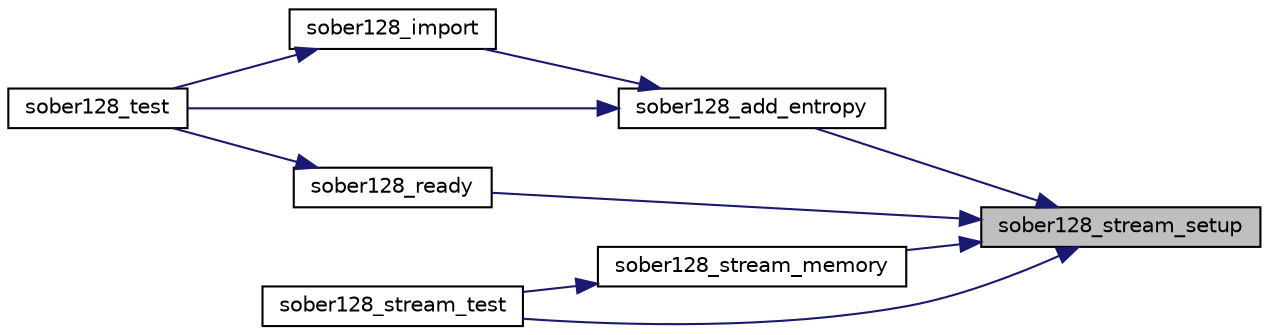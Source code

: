 digraph "sober128_stream_setup"
{
 // LATEX_PDF_SIZE
  edge [fontname="Helvetica",fontsize="10",labelfontname="Helvetica",labelfontsize="10"];
  node [fontname="Helvetica",fontsize="10",shape=record];
  rankdir="RL";
  Node127 [label="sober128_stream_setup",height=0.2,width=0.4,color="black", fillcolor="grey75", style="filled", fontcolor="black",tooltip="Initialize an Sober128 context (only the key)"];
  Node127 -> Node128 [dir="back",color="midnightblue",fontsize="10",style="solid"];
  Node128 [label="sober128_add_entropy",height=0.2,width=0.4,color="black", fillcolor="white", style="filled",URL="$sober128_8c.html#a477d801a7eb2e66db6c4c3d7f2db3827",tooltip="Add entropy to the PRNG state."];
  Node128 -> Node129 [dir="back",color="midnightblue",fontsize="10",style="solid"];
  Node129 [label="sober128_import",height=0.2,width=0.4,color="black", fillcolor="white", style="filled",URL="$sober128_8c.html#abd0bdcc3d2a0436f74ab10b0c68fcbca",tooltip="Import a PRNG state."];
  Node129 -> Node130 [dir="back",color="midnightblue",fontsize="10",style="solid"];
  Node130 [label="sober128_test",height=0.2,width=0.4,color="black", fillcolor="white", style="filled",URL="$sober128_8c.html#ae89334392b56e0cb75d493a5bdba60b7",tooltip="PRNG self-test."];
  Node128 -> Node130 [dir="back",color="midnightblue",fontsize="10",style="solid"];
  Node127 -> Node131 [dir="back",color="midnightblue",fontsize="10",style="solid"];
  Node131 [label="sober128_ready",height=0.2,width=0.4,color="black", fillcolor="white", style="filled",URL="$sober128_8c.html#a61687a8a822a53f6bc48a79b40f48e04",tooltip="Make the PRNG ready to read from."];
  Node131 -> Node130 [dir="back",color="midnightblue",fontsize="10",style="solid"];
  Node127 -> Node132 [dir="back",color="midnightblue",fontsize="10",style="solid"];
  Node132 [label="sober128_stream_memory",height=0.2,width=0.4,color="black", fillcolor="white", style="filled",URL="$sober128__stream__memory_8c.html#a81dcb5a025f5672c4866d6d7cc906910",tooltip="Encrypt (or decrypt) bytes of ciphertext (or plaintext) with SOBER128."];
  Node132 -> Node133 [dir="back",color="midnightblue",fontsize="10",style="solid"];
  Node133 [label="sober128_stream_test",height=0.2,width=0.4,color="black", fillcolor="white", style="filled",URL="$sober128__test_8c.html#a8e3db22bfcfb2f1aab3756833983d15b",tooltip=" "];
  Node127 -> Node133 [dir="back",color="midnightblue",fontsize="10",style="solid"];
}
